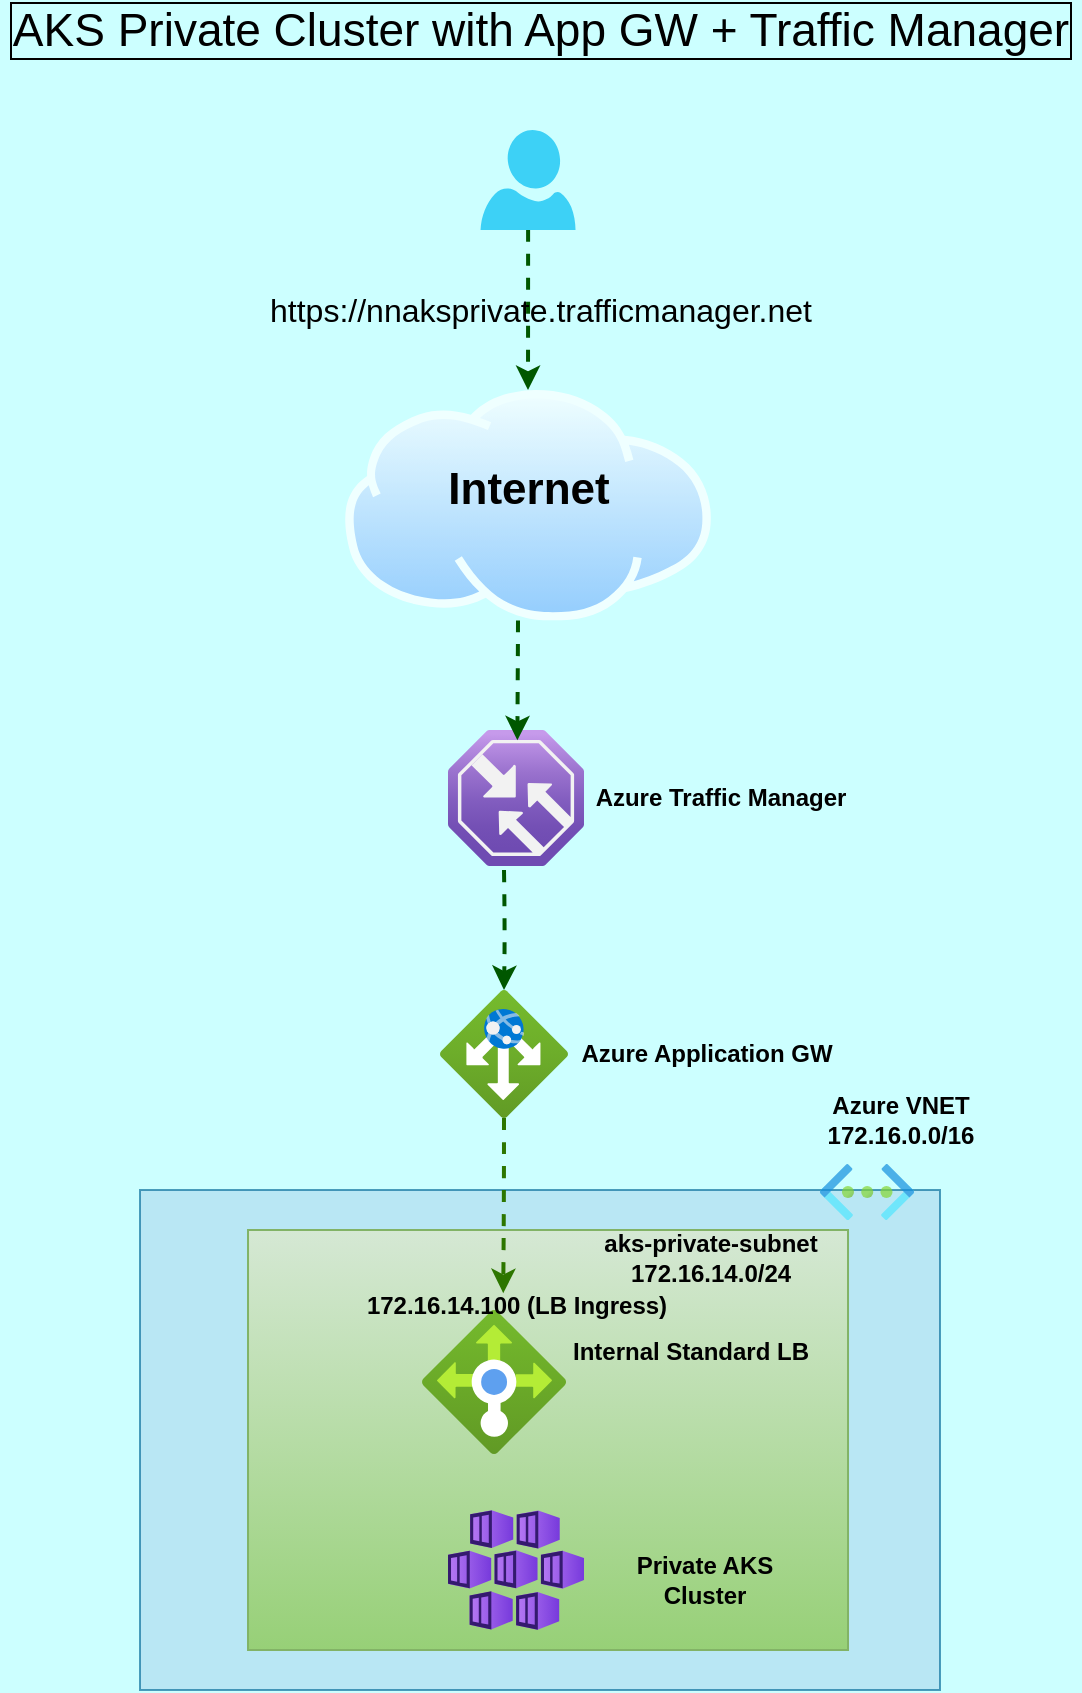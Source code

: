 <mxfile>
    <diagram id="4-xZHLOxTl4kP0bXQdMv" name="AppGW-TM">
        <mxGraphModel dx="2685" dy="2108" grid="1" gridSize="10" guides="1" tooltips="1" connect="1" arrows="1" fold="1" page="1" pageScale="1" pageWidth="850" pageHeight="1100" background="#CCFFFF" math="0" shadow="0">
            <root>
                <mxCell id="0"/>
                <mxCell id="1" parent="0"/>
                <mxCell id="r93_GqnMmugwLzrLt0np-10" style="edgeStyle=orthogonalEdgeStyle;curved=1;jumpSize=10;orthogonalLoop=1;jettySize=auto;html=1;dashed=1;strokeWidth=2;fontSize=9;fontColor=#000000;fillColor=#008a00;strokeColor=#005700;" parent="1" target="4" edge="1">
                    <mxGeometry relative="1" as="geometry">
                        <mxPoint x="392" y="-640" as="sourcePoint"/>
                    </mxGeometry>
                </mxCell>
                <mxCell id="2" value="" style="aspect=fixed;html=1;points=[];align=center;image;fontSize=12;image=img/lib/azure2/networking/Traffic_Manager_Profiles.svg;fontColor=#000000;" parent="1" vertex="1">
                    <mxGeometry x="364.01" y="-710" width="68" height="68" as="geometry"/>
                </mxCell>
                <mxCell id="4" value="" style="aspect=fixed;html=1;points=[];align=center;image;fontSize=12;image=img/lib/azure2/networking/Application_Gateways.svg;fontColor=#000000;" parent="1" vertex="1">
                    <mxGeometry x="360" y="-580" width="64" height="64" as="geometry"/>
                </mxCell>
                <mxCell id="FgJBHcW3uHFj0WgLqiAK-4" value="" style="whiteSpace=wrap;html=1;strokeWidth=1;fontSize=16;opacity=70;fillColor=#b1ddf0;strokeColor=#10739e;" parent="1" vertex="1">
                    <mxGeometry x="210" y="-480" width="400" height="250" as="geometry"/>
                </mxCell>
                <mxCell id="FgJBHcW3uHFj0WgLqiAK-23" value="" style="aspect=fixed;html=1;points=[];align=center;image;fontSize=12;image=img/lib/azure2/networking/Virtual_Networks.svg;strokeWidth=1;opacity=70;fontColor=#000000;fontStyle=1" parent="1" vertex="1">
                    <mxGeometry x="550" y="-493" width="47" height="28.06" as="geometry"/>
                </mxCell>
                <mxCell id="FgJBHcW3uHFj0WgLqiAK-6" value="" style="whiteSpace=wrap;html=1;gradientColor=#97d077;fillColor=#d5e8d4;strokeColor=#82b366;fontSize=12;fontStyle=1" parent="1" vertex="1">
                    <mxGeometry x="264.01" y="-460" width="300" height="210" as="geometry"/>
                </mxCell>
                <mxCell id="FgJBHcW3uHFj0WgLqiAK-7" value="" style="aspect=fixed;html=1;points=[];align=center;image;fontSize=12;image=img/lib/azure2/networking/Load_Balancers.svg;fontColor=#000000;fontStyle=1" parent="1" vertex="1">
                    <mxGeometry x="351.01" y="-420" width="72" height="72" as="geometry"/>
                </mxCell>
                <mxCell id="FgJBHcW3uHFj0WgLqiAK-8" value="" style="aspect=fixed;html=1;points=[];align=center;image;fontSize=12;image=img/lib/azure2/containers/Kubernetes_Services.svg;fontColor=#000000;fontStyle=1" parent="1" vertex="1">
                    <mxGeometry x="364.01" y="-320" width="68" height="60" as="geometry"/>
                </mxCell>
                <mxCell id="FgJBHcW3uHFj0WgLqiAK-17" value="&lt;div style=&quot;text-align: left; font-size: 12px;&quot;&gt;&lt;span style=&quot;font-size: 12px;&quot;&gt;172.16.14.100 (LB Ingress)&lt;/span&gt;&lt;br style=&quot;font-size: 12px;&quot;&gt;&lt;/div&gt;" style="text;html=1;resizable=0;autosize=1;align=center;verticalAlign=middle;points=[];fillColor=none;strokeColor=none;rounded=0;fontSize=12;opacity=70;fontColor=#000000;fontStyle=1" parent="1" vertex="1">
                    <mxGeometry x="318.01" y="-432" width="160" height="20" as="geometry"/>
                </mxCell>
                <mxCell id="FgJBHcW3uHFj0WgLqiAK-19" value="&lt;font style=&quot;font-size: 12px;&quot;&gt;Internal Standard LB&lt;br style=&quot;font-size: 12px;&quot;&gt;&lt;/font&gt;" style="text;html=1;resizable=0;autosize=1;align=center;verticalAlign=middle;points=[];fillColor=none;strokeColor=none;rounded=0;fontSize=12;opacity=70;fontColor=#000000;fontStyle=1" parent="1" vertex="1">
                    <mxGeometry x="420" y="-409" width="130" height="20" as="geometry"/>
                </mxCell>
                <mxCell id="FgJBHcW3uHFj0WgLqiAK-20" value="&lt;font style=&quot;font-size: 12px;&quot;&gt;Private AKS&lt;br style=&quot;font-size: 12px;&quot;&gt;Cluster&lt;br style=&quot;font-size: 12px;&quot;&gt;&lt;/font&gt;" style="text;html=1;resizable=0;autosize=1;align=center;verticalAlign=middle;points=[];fillColor=none;strokeColor=none;rounded=0;fontSize=12;opacity=70;fontColor=#000000;fontStyle=1" parent="1" vertex="1">
                    <mxGeometry x="452.01" y="-300" width="80" height="30" as="geometry"/>
                </mxCell>
                <mxCell id="FgJBHcW3uHFj0WgLqiAK-22" value="&lt;font style=&quot;font-size: 12px;&quot;&gt;aks-private-subnet&lt;br style=&quot;font-size: 12px;&quot;&gt;172.16.14.0/24&lt;br style=&quot;font-size: 12px;&quot;&gt;&lt;/font&gt;" style="text;html=1;resizable=0;autosize=1;align=center;verticalAlign=middle;points=[];fillColor=none;strokeColor=none;rounded=0;fontSize=12;opacity=70;strokeWidth=4;fontColor=#000000;fontStyle=1" parent="1" vertex="1">
                    <mxGeometry x="435.01" y="-461" width="120" height="30" as="geometry"/>
                </mxCell>
                <mxCell id="Ija3Hl4Jm20LbU6CNTbf-4" value="" style="group;fontColor=#000000;" parent="1" vertex="1" connectable="0">
                    <mxGeometry x="312.5" y="-880" width="183.02" height="115.3" as="geometry"/>
                </mxCell>
                <mxCell id="Ija3Hl4Jm20LbU6CNTbf-5" value="" style="aspect=fixed;perimeter=ellipsePerimeter;html=1;align=center;shadow=0;dashed=0;spacingTop=3;image;image=img/lib/active_directory/internet_cloud.svg;strokeWidth=4;fontSize=24;opacity=70;fontColor=#000000;" parent="Ija3Hl4Jm20LbU6CNTbf-4" vertex="1">
                    <mxGeometry width="183.02" height="115.3" as="geometry"/>
                </mxCell>
                <mxCell id="Ija3Hl4Jm20LbU6CNTbf-6" value="&lt;font style=&quot;font-size: 22px&quot;&gt;&lt;b&gt;Internet&lt;/b&gt;&lt;/font&gt;" style="text;html=1;resizable=0;autosize=1;align=center;verticalAlign=middle;points=[];fillColor=none;strokeColor=none;rounded=0;fontSize=9;opacity=70;fontColor=#000000;" parent="Ija3Hl4Jm20LbU6CNTbf-4" vertex="1">
                    <mxGeometry x="41.51" y="40" width="100" height="20" as="geometry"/>
                </mxCell>
                <mxCell id="r93_GqnMmugwLzrLt0np-8" style="edgeStyle=orthogonalEdgeStyle;jumpSize=10;orthogonalLoop=1;jettySize=auto;html=1;dashed=1;strokeWidth=2;fontSize=9;fontColor=#000000;curved=1;fillColor=#008a00;strokeColor=#005700;" parent="1" source="Ija3Hl4Jm20LbU6CNTbf-7" target="Ija3Hl4Jm20LbU6CNTbf-5" edge="1">
                    <mxGeometry relative="1" as="geometry">
                        <Array as="points">
                            <mxPoint x="404" y="-930"/>
                            <mxPoint x="404" y="-930"/>
                        </Array>
                    </mxGeometry>
                </mxCell>
                <mxCell id="Ija3Hl4Jm20LbU6CNTbf-7" value="" style="verticalLabelPosition=bottom;html=1;verticalAlign=top;align=center;strokeColor=none;fillColor=#00BEF2;shape=mxgraph.azure.user;fontSize=9;opacity=70;fontColor=#000000;" parent="1" vertex="1">
                    <mxGeometry x="380.26" y="-1010" width="47.5" height="50" as="geometry"/>
                </mxCell>
                <mxCell id="tHa_Rpu3lXLGzCLsMZf4-4" value="&lt;font style=&quot;font-size: 12px;&quot;&gt;Azure VNET&lt;br style=&quot;font-size: 12px;&quot;&gt;172.16.0.0/16&lt;br style=&quot;font-size: 12px;&quot;&gt;&lt;/font&gt;" style="text;html=1;resizable=0;autosize=1;align=center;verticalAlign=middle;points=[];fillColor=none;strokeColor=none;rounded=0;fontSize=12;opacity=70;strokeWidth=4;fontColor=#000000;fontStyle=1" parent="1" vertex="1">
                    <mxGeometry x="545" y="-530" width="90" height="30" as="geometry"/>
                </mxCell>
                <mxCell id="r93_GqnMmugwLzrLt0np-9" style="edgeStyle=orthogonalEdgeStyle;curved=1;jumpSize=10;orthogonalLoop=1;jettySize=auto;html=1;entryX=0.51;entryY=0.076;entryDx=0;entryDy=0;entryPerimeter=0;dashed=1;strokeWidth=2;fontSize=9;fontColor=#000000;fillColor=#008a00;strokeColor=#005700;" parent="1" source="Ija3Hl4Jm20LbU6CNTbf-5" target="2" edge="1">
                    <mxGeometry relative="1" as="geometry">
                        <Array as="points">
                            <mxPoint x="399" y="-760"/>
                            <mxPoint x="399" y="-760"/>
                        </Array>
                    </mxGeometry>
                </mxCell>
                <mxCell id="r93_GqnMmugwLzrLt0np-12" style="edgeStyle=orthogonalEdgeStyle;curved=1;jumpSize=10;orthogonalLoop=1;jettySize=auto;html=1;entryX=0.46;entryY=0.179;entryDx=0;entryDy=0;entryPerimeter=0;dashed=1;strokeWidth=2;fontSize=12;fontColor=#000000;fillColor=#60a917;strokeColor=#2D7600;fontStyle=1" parent="1" source="4" target="FgJBHcW3uHFj0WgLqiAK-17" edge="1">
                    <mxGeometry relative="1" as="geometry"/>
                </mxCell>
                <mxCell id="TKOTXLHQB8G0pL5HHSA2-4" value="&lt;font style=&quot;font-size: 23px&quot;&gt;AKS Private Cluster with App GW + Traffic Manager&lt;/font&gt;" style="text;html=1;resizable=0;autosize=1;align=center;verticalAlign=middle;points=[];rounded=0;fontSize=12;opacity=70;strokeWidth=4;fontColor=#000000;labelBackgroundColor=none;fontStyle=0;labelBorderColor=#000000;" parent="1" vertex="1">
                    <mxGeometry x="140" y="-1070" width="540" height="20" as="geometry"/>
                </mxCell>
                <mxCell id="TKOTXLHQB8G0pL5HHSA2-5" value="&lt;font style=&quot;font-size: 12px&quot;&gt;Azure Application GW&lt;br style=&quot;font-size: 12px&quot;&gt;&lt;/font&gt;" style="text;html=1;resizable=0;autosize=1;align=center;verticalAlign=middle;points=[];fillColor=none;strokeColor=none;rounded=0;fontSize=12;opacity=70;fontColor=#000000;fontStyle=1" parent="1" vertex="1">
                    <mxGeometry x="422.76" y="-558" width="140" height="20" as="geometry"/>
                </mxCell>
                <mxCell id="TKOTXLHQB8G0pL5HHSA2-6" value="&lt;font style=&quot;font-size: 12px&quot;&gt;Azure Traffic Manager&lt;br style=&quot;font-size: 12px&quot;&gt;&lt;/font&gt;" style="text;html=1;resizable=0;autosize=1;align=center;verticalAlign=middle;points=[];fillColor=none;strokeColor=none;rounded=0;fontSize=12;opacity=70;fontColor=#000000;fontStyle=1" parent="1" vertex="1">
                    <mxGeometry x="430.01" y="-686" width="140" height="20" as="geometry"/>
                </mxCell>
                <mxCell id="Eux8NohXWpJZZ_GcyQIz-4" value="&lt;span&gt;https://nnaksprivate.trafficmanager.net&lt;/span&gt;" style="text;html=1;resizable=0;autosize=1;align=center;verticalAlign=middle;points=[];rounded=0;fontSize=16;opacity=70;strokeWidth=4;fontColor=#000000;labelBackgroundColor=none;fontStyle=0" parent="1" vertex="1">
                    <mxGeometry x="265" y="-930" width="290" height="20" as="geometry"/>
                </mxCell>
            </root>
        </mxGraphModel>
    </diagram>
    <diagram id="6LPI46fi2uUncDeXNJfb" name="AFD-Premium-PEP">
        <mxGraphModel dx="3535" dy="2108" grid="1" gridSize="10" guides="1" tooltips="1" connect="1" arrows="1" fold="1" page="1" pageScale="1" pageWidth="850" pageHeight="1100" background="#F1FAEE" math="0" shadow="0">
            <root>
                <mxCell id="f9K7gO3RI8mMg1lpbnID-0"/>
                <mxCell id="f9K7gO3RI8mMg1lpbnID-1" parent="f9K7gO3RI8mMg1lpbnID-0"/>
                <mxCell id="VLunNyUZ4l7rgIiEUKbG-4" value="" style="whiteSpace=wrap;html=1;strokeWidth=1;fontSize=12;opacity=70;fillColor=#fad7ac;strokeColor=#b46504;fontStyle=1;" parent="f9K7gO3RI8mMg1lpbnID-1" vertex="1">
                    <mxGeometry x="-820" y="-410" width="920" height="310" as="geometry"/>
                </mxCell>
                <mxCell id="KaZylue_DNo6RCHoot9r-7" style="edgeStyle=orthogonalEdgeStyle;curved=1;jumpSize=10;orthogonalLoop=1;jettySize=auto;html=1;entryX=0.47;entryY=0.036;entryDx=0;entryDy=0;entryPerimeter=0;dashed=1;strokeWidth=2;fontSize=12;fontColor=#1D3557;fillColor=#A8DADC;strokeColor=#457B9D;fontStyle=1;exitX=0.545;exitY=1.027;exitDx=0;exitDy=0;exitPerimeter=0;labelBackgroundColor=#F1FAEE;" parent="f9K7gO3RI8mMg1lpbnID-1" source="KjSyayzWr5BcyXWsrVw--29" target="KjSyayzWr5BcyXWsrVw--13" edge="1">
                    <mxGeometry relative="1" as="geometry"/>
                </mxCell>
                <mxCell id="VLunNyUZ4l7rgIiEUKbG-5" value="" style="aspect=fixed;html=1;points=[];align=center;image;fontSize=12;image=img/lib/azure2/networking/Virtual_Networks.svg;strokeWidth=1;opacity=70;fontColor=#1D3557;fontStyle=1;fillColor=#A8DADC;strokeColor=#457B9D;labelBackgroundColor=#F1FAEE;" parent="f9K7gO3RI8mMg1lpbnID-1" vertex="1">
                    <mxGeometry x="40" y="-423" width="47" height="28.06" as="geometry"/>
                </mxCell>
                <mxCell id="VLunNyUZ4l7rgIiEUKbG-7" value="" style="whiteSpace=wrap;html=1;strokeWidth=1;fontSize=9;opacity=70;fillColor=#A8DADC;strokeColor=#457B9D;fontColor=#1D3557;" parent="f9K7gO3RI8mMg1lpbnID-1" vertex="1">
                    <mxGeometry x="-383.49" y="-540" width="45" height="500" as="geometry"/>
                </mxCell>
                <mxCell id="VLunNyUZ4l7rgIiEUKbG-8" value="&lt;font style=&quot;font-size: 16px;&quot;&gt;Private Link&lt;/font&gt;" style="text;html=1;resizable=0;autosize=1;align=center;verticalAlign=middle;points=[];fillColor=#A8DADC;strokeColor=#457B9D;rounded=0;fontSize=16;opacity=70;rotation=-91;fontStyle=0;fontColor=#1D3557;" parent="f9K7gO3RI8mMg1lpbnID-1" vertex="1">
                    <mxGeometry x="-410" y="-310" width="100" height="20" as="geometry"/>
                </mxCell>
                <mxCell id="VLunNyUZ4l7rgIiEUKbG-9" value="" style="group;fontColor=#1D3557;" parent="f9K7gO3RI8mMg1lpbnID-1" vertex="1" connectable="0">
                    <mxGeometry x="-500" y="-870" width="261.51" height="170" as="geometry"/>
                </mxCell>
                <mxCell id="KjSyayzWr5BcyXWsrVw--17" value="" style="aspect=fixed;perimeter=ellipsePerimeter;html=1;align=center;shadow=0;dashed=0;spacingTop=3;image;image=img/lib/active_directory/internet_cloud.svg;strokeWidth=4;fontSize=24;opacity=70;fontColor=#1D3557;fillColor=#A8DADC;strokeColor=#457B9D;labelBackgroundColor=#F1FAEE;" parent="VLunNyUZ4l7rgIiEUKbG-9" vertex="1">
                    <mxGeometry width="256.604" height="161.657" as="geometry"/>
                </mxCell>
                <mxCell id="VLunNyUZ4l7rgIiEUKbG-6" value="&lt;font style=&quot;font-size: 22px&quot;&gt;&lt;b&gt;Internet&lt;/b&gt;&lt;/font&gt;" style="text;html=1;resizable=0;autosize=1;align=center;verticalAlign=middle;points=[];fillColor=none;strokeColor=none;rounded=0;fontSize=9;opacity=70;fontColor=#1D3557;" parent="VLunNyUZ4l7rgIiEUKbG-9" vertex="1">
                    <mxGeometry x="59.312" y="58.977" width="100" height="20" as="geometry"/>
                </mxCell>
                <mxCell id="KaZylue_DNo6RCHoot9r-9" style="edgeStyle=orthogonalEdgeStyle;curved=1;jumpSize=10;orthogonalLoop=1;jettySize=auto;html=1;dashed=1;strokeWidth=2;fontSize=9;fontColor=#1D3557;fillColor=#A8DADC;strokeColor=#457B9D;labelBackgroundColor=#F1FAEE;" parent="f9K7gO3RI8mMg1lpbnID-1" source="VLunNyUZ4l7rgIiEUKbG-26" target="KjSyayzWr5BcyXWsrVw--17" edge="1">
                    <mxGeometry relative="1" as="geometry"/>
                </mxCell>
                <mxCell id="VLunNyUZ4l7rgIiEUKbG-26" value="" style="verticalLabelPosition=bottom;html=1;verticalAlign=top;align=center;strokeColor=none;fillColor=#A8DADC;shape=mxgraph.azure.user;fontSize=9;opacity=70;fontColor=#1D3557;" parent="f9K7gO3RI8mMg1lpbnID-1" vertex="1">
                    <mxGeometry x="-395.45" y="-1040" width="47.5" height="50" as="geometry"/>
                </mxCell>
                <mxCell id="VLunNyUZ4l7rgIiEUKbG-32" value="&lt;span style=&quot;font-size: 15px;&quot;&gt;&lt;font color=&quot;#cc0000&quot; style=&quot;font-size: 15px;&quot;&gt;Origin Not Routable from Internet&lt;/font&gt;&lt;/span&gt;" style="text;html=1;resizable=0;autosize=1;align=center;verticalAlign=middle;points=[];fillColor=none;strokeColor=none;rounded=0;fontSize=15;opacity=70;strokeWidth=4;fontColor=#1D3557;fontStyle=0;labelBackgroundColor=none;" parent="f9K7gO3RI8mMg1lpbnID-1" vertex="1">
                    <mxGeometry x="-245" y="-650.37" width="240" height="20" as="geometry"/>
                </mxCell>
                <mxCell id="VLunNyUZ4l7rgIiEUKbG-35" value="&lt;font style=&quot;font-size: 12px;&quot;&gt;Azure VNET&lt;br style=&quot;font-size: 12px;&quot;&gt;172.16.0.0/16&lt;br style=&quot;font-size: 12px;&quot;&gt;&lt;/font&gt;" style="text;html=1;resizable=0;autosize=1;align=center;verticalAlign=middle;points=[];fillColor=none;strokeColor=none;rounded=0;fontSize=12;opacity=70;strokeWidth=4;fontColor=#1D3557;fontStyle=1" parent="f9K7gO3RI8mMg1lpbnID-1" vertex="1">
                    <mxGeometry x="5" y="-455" width="90" height="30" as="geometry"/>
                </mxCell>
                <mxCell id="KjSyayzWr5BcyXWsrVw--0" value="" style="whiteSpace=wrap;html=1;fillColor=#A8DADC;strokeColor=#457B9D;fontSize=12;fontStyle=1;fontColor=#1D3557;" parent="f9K7gO3RI8mMg1lpbnID-1" vertex="1">
                    <mxGeometry x="-245.99" y="-380" width="300" height="200" as="geometry"/>
                </mxCell>
                <mxCell id="KjSyayzWr5BcyXWsrVw--1" value="" style="aspect=fixed;html=1;points=[];align=center;image;fontSize=12;image=img/lib/azure2/networking/Load_Balancers.svg;fontColor=#1D3557;fontStyle=1;fillColor=#A8DADC;strokeColor=#457B9D;labelBackgroundColor=#F1FAEE;" parent="f9K7gO3RI8mMg1lpbnID-1" vertex="1">
                    <mxGeometry x="-149.99" y="-370" width="72" height="72" as="geometry"/>
                </mxCell>
                <mxCell id="KjSyayzWr5BcyXWsrVw--2" value="" style="aspect=fixed;html=1;points=[];align=center;image;fontSize=12;image=img/lib/azure2/containers/Kubernetes_Services.svg;fontColor=#1D3557;fontStyle=1;fillColor=#A8DADC;strokeColor=#457B9D;labelBackgroundColor=#F1FAEE;" parent="f9K7gO3RI8mMg1lpbnID-1" vertex="1">
                    <mxGeometry x="-145.99" y="-250" width="68" height="60" as="geometry"/>
                </mxCell>
                <mxCell id="KjSyayzWr5BcyXWsrVw--3" value="" style="whiteSpace=wrap;html=1;fillColor=#A8DADC;strokeColor=#457B9D;fontSize=12;fontStyle=1;fontColor=#1D3557;" parent="f9K7gO3RI8mMg1lpbnID-1" vertex="1">
                    <mxGeometry x="-780.99" y="-380" width="300" height="200" as="geometry"/>
                </mxCell>
                <mxCell id="3RihLdK-z4v79nkGgRYW-4" style="edgeStyle=orthogonalEdgeStyle;curved=1;jumpSize=10;orthogonalLoop=1;jettySize=auto;html=1;entryX=0.453;entryY=-0.146;entryDx=0;entryDy=0;entryPerimeter=0;dashed=1;strokeWidth=2;fontSize=15;fontColor=#1D3557;fillColor=#A8DADC;strokeColor=#457B9D;labelBackgroundColor=#F1FAEE;" parent="f9K7gO3RI8mMg1lpbnID-1" source="KjSyayzWr5BcyXWsrVw--4" target="VLunNyUZ4l7rgIiEUKbG-14" edge="1">
                    <mxGeometry relative="1" as="geometry"/>
                </mxCell>
                <mxCell id="KjSyayzWr5BcyXWsrVw--4" value="" style="aspect=fixed;html=1;points=[];align=center;image;fontSize=12;image=img/lib/azure2/compute/Virtual_Machine.svg;fontColor=#1D3557;fontStyle=1;fillColor=#A8DADC;strokeColor=#457B9D;labelBackgroundColor=#F1FAEE;" parent="f9K7gO3RI8mMg1lpbnID-1" vertex="1">
                    <mxGeometry x="-760.49" y="-331" width="69" height="64" as="geometry"/>
                </mxCell>
                <mxCell id="KjSyayzWr5BcyXWsrVw--5" value="" style="aspect=fixed;html=1;points=[];align=center;image;fontSize=12;image=img/lib/azure2/networking/Private_Link_Service.svg;fontColor=#1D3557;fontStyle=1;fillColor=#A8DADC;strokeColor=#457B9D;labelBackgroundColor=#F1FAEE;" parent="f9K7gO3RI8mMg1lpbnID-1" vertex="1">
                    <mxGeometry x="-205.99" y="-341.46" width="56" height="32.46" as="geometry"/>
                </mxCell>
                <mxCell id="KjSyayzWr5BcyXWsrVw--7" value="" style="aspect=fixed;html=1;points=[];align=center;image;fontSize=12;image=img/lib/azure2/networking/Private_Link.svg;fontColor=#1D3557;fontStyle=1;fillColor=#A8DADC;strokeColor=#457B9D;labelBackgroundColor=#F1FAEE;" parent="f9K7gO3RI8mMg1lpbnID-1" vertex="1">
                    <mxGeometry x="-535.99" y="-369" width="60" height="55" as="geometry"/>
                </mxCell>
                <mxCell id="KjSyayzWr5BcyXWsrVw--10" value="Provider" style="text;html=1;resizable=0;autosize=1;align=center;verticalAlign=middle;points=[];fillColor=#A8DADC;strokeColor=#457B9D;rounded=0;opacity=70;fontSize=16;fontColor=#1D3557;fontStyle=0" parent="f9K7gO3RI8mMg1lpbnID-1" vertex="1">
                    <mxGeometry x="-130.99" y="-140" width="70" height="20" as="geometry"/>
                </mxCell>
                <mxCell id="KjSyayzWr5BcyXWsrVw--11" value="Consumer" style="text;html=1;resizable=0;autosize=1;align=center;verticalAlign=middle;points=[];fillColor=#A8DADC;strokeColor=#457B9D;rounded=0;opacity=70;fontSize=16;fontColor=#1D3557;fontStyle=0" parent="f9K7gO3RI8mMg1lpbnID-1" vertex="1">
                    <mxGeometry x="-670.99" y="-145" width="90" height="20" as="geometry"/>
                </mxCell>
                <mxCell id="VLunNyUZ4l7rgIiEUKbG-2" value="&lt;font style=&quot;font-size: 12px;&quot;&gt;Mgmt-VM&lt;br style=&quot;font-size: 12px;&quot;&gt;172.16.1.5&lt;br style=&quot;font-size: 12px;&quot;&gt;&lt;/font&gt;" style="text;html=1;resizable=0;autosize=1;align=center;verticalAlign=middle;points=[];fillColor=none;strokeColor=none;rounded=0;fontSize=12;opacity=70;fontColor=#1D3557;fontStyle=1" parent="f9K7gO3RI8mMg1lpbnID-1" vertex="1">
                    <mxGeometry x="-760.49" y="-255" width="70" height="30" as="geometry"/>
                </mxCell>
                <mxCell id="VLunNyUZ4l7rgIiEUKbG-13" value="&lt;div style=&quot;text-align: left ; font-size: 12px&quot;&gt;&lt;span style=&quot;font-size: 12px&quot;&gt;&lt;font color=&quot;#0000ff&quot;&gt;Private Link Service&lt;/font&gt;&lt;/span&gt;&lt;/div&gt;&lt;font style=&quot;font-size: 12px&quot;&gt;&lt;div style=&quot;text-align: left ; font-size: 12px&quot;&gt;&lt;span style=&quot;font-size: 12px&quot;&gt;&lt;font color=&quot;#0000ff&quot; style=&quot;font-size: 12px&quot;&gt;Origin (Microsoft.Network/privateLinkServices)&lt;/font&gt;&lt;/span&gt;&lt;/div&gt;&lt;span style=&quot;font-size: 12px&quot;&gt;&lt;div style=&quot;text-align: left ; font-size: 12px&quot;&gt;&lt;span style=&quot;font-size: 12px&quot;&gt;172.16.14.100 (LB Ingress)&lt;/span&gt;&lt;/div&gt;&lt;/span&gt;&lt;/font&gt;" style="text;html=1;resizable=0;autosize=1;align=center;verticalAlign=middle;points=[];fillColor=none;strokeColor=none;rounded=0;fontSize=12;opacity=70;fontColor=#1D3557;fontStyle=1" parent="f9K7gO3RI8mMg1lpbnID-1" vertex="1">
                    <mxGeometry x="-245.99" y="-305" width="280" height="50" as="geometry"/>
                </mxCell>
                <mxCell id="4r4xvpNqv8imGoXxGOeC-4" style="edgeStyle=orthogonalEdgeStyle;curved=1;jumpSize=10;orthogonalLoop=1;jettySize=auto;html=1;dashed=1;strokeWidth=2;fontSize=12;fontColor=#1D3557;fillColor=#A8DADC;strokeColor=#457B9D;fontStyle=1;exitX=0.38;exitY=0.273;exitDx=0;exitDy=0;exitPerimeter=0;labelBackgroundColor=#F1FAEE;" parent="f9K7gO3RI8mMg1lpbnID-1" source="VLunNyUZ4l7rgIiEUKbG-4" target="KjSyayzWr5BcyXWsrVw--5" edge="1">
                    <mxGeometry relative="1" as="geometry">
                        <Array as="points">
                            <mxPoint x="-470" y="-330"/>
                        </Array>
                    </mxGeometry>
                </mxCell>
                <mxCell id="VLunNyUZ4l7rgIiEUKbG-14" value="&lt;font style=&quot;font-size: 12px&quot;&gt;&lt;font color=&quot;#0000ff&quot;&gt;Private End Point&lt;br style=&quot;font-size: 12px&quot;&gt;&lt;/font&gt;172.16.1.10&lt;br style=&quot;font-size: 12px&quot;&gt;&lt;/font&gt;" style="text;html=1;resizable=0;autosize=1;align=center;verticalAlign=middle;points=[];fillColor=none;strokeColor=none;rounded=0;fontSize=12;opacity=70;strokeWidth=4;fontColor=#1D3557;fontStyle=1" parent="f9K7gO3RI8mMg1lpbnID-1" vertex="1">
                    <mxGeometry x="-586" y="-314" width="110" height="30" as="geometry"/>
                </mxCell>
                <mxCell id="VLunNyUZ4l7rgIiEUKbG-17" value="&lt;font style=&quot;font-size: 12px;&quot;&gt;Internal Standard LB&lt;br style=&quot;font-size: 12px;&quot;&gt;&lt;/font&gt;" style="text;html=1;resizable=0;autosize=1;align=center;verticalAlign=middle;points=[];fillColor=none;strokeColor=none;rounded=0;fontSize=12;opacity=70;fontColor=#1D3557;fontStyle=1" parent="f9K7gO3RI8mMg1lpbnID-1" vertex="1">
                    <mxGeometry x="-90" y="-339" width="130" height="20" as="geometry"/>
                </mxCell>
                <mxCell id="VLunNyUZ4l7rgIiEUKbG-18" value="&lt;font style=&quot;font-size: 12px;&quot;&gt;Private AKS&lt;br style=&quot;font-size: 12px;&quot;&gt;Cluster&lt;br style=&quot;font-size: 12px;&quot;&gt;&lt;/font&gt;" style="text;html=1;resizable=0;autosize=1;align=center;verticalAlign=middle;points=[];fillColor=none;strokeColor=none;rounded=0;fontSize=12;opacity=70;fontColor=#1D3557;fontStyle=1" parent="f9K7gO3RI8mMg1lpbnID-1" vertex="1">
                    <mxGeometry x="-57.99" y="-230" width="80" height="30" as="geometry"/>
                </mxCell>
                <mxCell id="VLunNyUZ4l7rgIiEUKbG-33" value="&lt;font style=&quot;font-size: 12px;&quot;&gt;Mgmt-subnet&lt;br style=&quot;font-size: 12px;&quot;&gt;172.16.1.0/24&lt;br style=&quot;font-size: 12px;&quot;&gt;&lt;/font&gt;" style="text;html=1;resizable=0;autosize=1;align=center;verticalAlign=middle;points=[];fillColor=none;strokeColor=none;rounded=0;fontSize=12;opacity=70;strokeWidth=4;fontColor=#1D3557;fontStyle=1" parent="f9K7gO3RI8mMg1lpbnID-1" vertex="1">
                    <mxGeometry x="-770.99" y="-374" width="90" height="30" as="geometry"/>
                </mxCell>
                <mxCell id="VLunNyUZ4l7rgIiEUKbG-34" value="&lt;font style=&quot;font-size: 12px;&quot;&gt;aks-private-subnet&lt;br style=&quot;font-size: 12px;&quot;&gt;172.16.14.0/24&lt;br style=&quot;font-size: 12px;&quot;&gt;&lt;/font&gt;" style="text;html=1;resizable=0;autosize=1;align=center;verticalAlign=middle;points=[];fillColor=none;strokeColor=none;rounded=0;fontSize=12;opacity=70;strokeWidth=4;fontColor=#1D3557;fontStyle=1" parent="f9K7gO3RI8mMg1lpbnID-1" vertex="1">
                    <mxGeometry x="-45.99" y="-380" width="120" height="30" as="geometry"/>
                </mxCell>
                <mxCell id="KaZylue_DNo6RCHoot9r-3" style="edgeStyle=orthogonalEdgeStyle;curved=1;jumpSize=10;orthogonalLoop=1;jettySize=auto;html=1;dashed=1;strokeWidth=2;fontSize=12;fontColor=#1D3557;fillColor=#A8DADC;strokeColor=#457B9D;fontStyle=1;labelBackgroundColor=#F1FAEE;" parent="f9K7gO3RI8mMg1lpbnID-1" source="KjSyayzWr5BcyXWsrVw--17" target="KjSyayzWr5BcyXWsrVw--1" edge="1">
                    <mxGeometry relative="1" as="geometry">
                        <Array as="points">
                            <mxPoint x="-114" y="-750"/>
                        </Array>
                    </mxGeometry>
                </mxCell>
                <mxCell id="VLunNyUZ4l7rgIiEUKbG-28" value="&lt;span style=&quot;font-size: 16px&quot;&gt;&lt;span style=&quot;font-size: 16px&quot;&gt;https://nnafd-premium.z01.azurefd.net&lt;/span&gt;&lt;/span&gt;" style="text;html=1;resizable=0;autosize=1;align=center;verticalAlign=middle;points=[];rounded=0;fontSize=16;opacity=70;strokeWidth=4;fontColor=#1D3557;labelBackgroundColor=none;fontStyle=0" parent="f9K7gO3RI8mMg1lpbnID-1" vertex="1">
                    <mxGeometry x="-505.99" y="-920" width="280" height="20" as="geometry"/>
                </mxCell>
                <mxCell id="KaZylue_DNo6RCHoot9r-6" style="edgeStyle=orthogonalEdgeStyle;curved=1;jumpSize=10;orthogonalLoop=1;jettySize=auto;html=1;dashed=1;strokeWidth=2;fontSize=9;fontColor=#1D3557;fillColor=#A8DADC;strokeColor=#457B9D;entryX=0.5;entryY=0;entryDx=0;entryDy=0;labelBackgroundColor=#F1FAEE;" parent="f9K7gO3RI8mMg1lpbnID-1" target="KjSyayzWr5BcyXWsrVw--29" edge="1">
                    <mxGeometry relative="1" as="geometry">
                        <mxPoint x="-610" y="-760" as="targetPoint"/>
                        <mxPoint x="-430" y="-840" as="sourcePoint"/>
                    </mxGeometry>
                </mxCell>
                <mxCell id="KaZylue_DNo6RCHoot9r-8" style="edgeStyle=orthogonalEdgeStyle;curved=1;jumpSize=10;orthogonalLoop=1;jettySize=auto;html=1;dashed=1;strokeWidth=2;fontSize=12;fontColor=#1D3557;fillColor=#A8DADC;strokeColor=#457B9D;fontStyle=1;labelBackgroundColor=#F1FAEE;" parent="f9K7gO3RI8mMg1lpbnID-1" source="VLunNyUZ4l7rgIiEUKbG-15" target="KjSyayzWr5BcyXWsrVw--5" edge="1">
                    <mxGeometry relative="1" as="geometry"/>
                </mxCell>
                <mxCell id="ue_wYRnv1T0Uwb1i3XSc-4" value="&lt;font style=&quot;font-size: 23px&quot;&gt;Secure AKS Private Cluster (Origin) with Private Link in AFD Premium&lt;/font&gt;" style="text;html=1;resizable=0;autosize=1;align=center;verticalAlign=middle;points=[];rounded=0;fontSize=12;opacity=70;strokeWidth=4;fontColor=#1D3557;labelBackgroundColor=none;fontStyle=0;labelBorderColor=#000000;" parent="f9K7gO3RI8mMg1lpbnID-1" vertex="1">
                    <mxGeometry x="-715.99" y="-1080" width="730" height="20" as="geometry"/>
                </mxCell>
                <mxCell id="3RihLdK-z4v79nkGgRYW-1" value="" style="group;fontColor=#1D3557;" parent="f9K7gO3RI8mMg1lpbnID-1" vertex="1" connectable="0">
                    <mxGeometry x="-765" y="-760.37" width="284.01" height="110" as="geometry"/>
                </mxCell>
                <mxCell id="KjSyayzWr5BcyXWsrVw--29" value="" style="whiteSpace=wrap;html=1;strokeWidth=1;fontSize=12;opacity=70;fillColor=#A8DADC;strokeColor=#457B9D;fontStyle=1;fontColor=#1D3557;" parent="3RihLdK-z4v79nkGgRYW-1" vertex="1">
                    <mxGeometry x="-20" width="304.01" height="110" as="geometry"/>
                </mxCell>
                <mxCell id="H5slawnGf7PfwjDwhNii-0" value="" style="aspect=fixed;html=1;points=[];align=center;image;fontSize=12;image=img/lib/azure2/networking/Front_Doors.svg;fontColor=#1D3557;fontStyle=1;fillColor=#A8DADC;strokeColor=#457B9D;labelBackgroundColor=#F1FAEE;" parent="3RihLdK-z4v79nkGgRYW-1" vertex="1">
                    <mxGeometry x="158.711" y="15.63" width="56.171" height="49.562" as="geometry"/>
                </mxCell>
                <mxCell id="KjSyayzWr5BcyXWsrVw--28" value="" style="aspect=fixed;html=1;points=[];align=center;image;fontSize=12;image=img/lib/azure2/networking/Web_Application_Firewall_Policies_WAF.svg;strokeWidth=4;opacity=70;fontColor=#1D3557;fontStyle=1;fillColor=#A8DADC;strokeColor=#457B9D;labelBackgroundColor=#F1FAEE;" parent="3RihLdK-z4v79nkGgRYW-1" vertex="1">
                    <mxGeometry x="91.886" y="15.63" width="42.802" height="42.802" as="geometry"/>
                </mxCell>
                <mxCell id="VLunNyUZ4l7rgIiEUKbG-16" value="&lt;font style=&quot;font-size: 12px;&quot;&gt;Azure Front Door Premium&lt;/font&gt;" style="text;html=1;resizable=0;autosize=1;align=center;verticalAlign=middle;points=[];fillColor=none;strokeColor=none;rounded=0;fontSize=12;opacity=70;strokeWidth=4;fontColor=#1D3557;fontStyle=1" parent="3RihLdK-z4v79nkGgRYW-1" vertex="1">
                    <mxGeometry x="57.004" y="65.19" width="170" height="20" as="geometry"/>
                </mxCell>
                <mxCell id="3RihLdK-z4v79nkGgRYW-2" value="" style="group;rotation=90;fontColor=#1D3557;" parent="f9K7gO3RI8mMg1lpbnID-1" vertex="1" connectable="0">
                    <mxGeometry x="-820" y="-590" width="355" height="105.63" as="geometry"/>
                </mxCell>
                <mxCell id="VLunNyUZ4l7rgIiEUKbG-10" value="" style="whiteSpace=wrap;html=1;strokeWidth=1;fontSize=12;opacity=70;fillColor=#A8DADC;strokeColor=#457B9D;fontStyle=1;fontColor=#1D3557;" parent="3RihLdK-z4v79nkGgRYW-2" vertex="1">
                    <mxGeometry x="40" width="300" height="105.63" as="geometry"/>
                </mxCell>
                <mxCell id="KjSyayzWr5BcyXWsrVw--13" value="" style="aspect=fixed;html=1;points=[];align=center;image;fontSize=12;image=img/lib/azure2/networking/Private_Link.svg;fontColor=#1D3557;fontStyle=1;fillColor=#A8DADC;strokeColor=#457B9D;labelBackgroundColor=#F1FAEE;" parent="3RihLdK-z4v79nkGgRYW-2" vertex="1">
                    <mxGeometry x="280" y="9" width="60" height="55" as="geometry"/>
                </mxCell>
                <mxCell id="VLunNyUZ4l7rgIiEUKbG-15" value="&lt;font style=&quot;font-size: 12px;&quot;&gt;Private End Point&lt;/font&gt;" style="text;html=1;resizable=0;autosize=1;align=center;verticalAlign=middle;points=[];fillColor=none;strokeColor=none;rounded=0;fontSize=12;opacity=70;strokeWidth=4;fontColor=#1D3557;fontStyle=1" parent="3RihLdK-z4v79nkGgRYW-2" vertex="1">
                    <mxGeometry x="245" y="64" width="110" height="20" as="geometry"/>
                </mxCell>
                <mxCell id="VLunNyUZ4l7rgIiEUKbG-37" value="&lt;font style=&quot;font-size: 12px;&quot;&gt;Azure Front Door &lt;br style=&quot;font-size: 12px;&quot;&gt;Private Endpoints&lt;br style=&quot;font-size: 12px;&quot;&gt;&lt;/font&gt;" style="text;html=1;resizable=0;autosize=1;align=center;verticalAlign=middle;points=[];fillColor=none;strokeColor=none;rounded=0;fontSize=12;opacity=70;strokeWidth=4;fontColor=#1D3557;fontStyle=1" parent="3RihLdK-z4v79nkGgRYW-2" vertex="1">
                    <mxGeometry x="140" y="10" width="120" height="30" as="geometry"/>
                </mxCell>
            </root>
        </mxGraphModel>
    </diagram>
</mxfile>